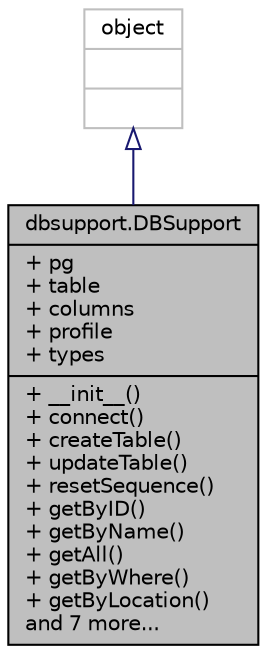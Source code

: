 digraph "dbsupport.DBSupport"
{
 // LATEX_PDF_SIZE
  edge [fontname="Helvetica",fontsize="10",labelfontname="Helvetica",labelfontsize="10"];
  node [fontname="Helvetica",fontsize="10",shape=record];
  Node1 [label="{dbsupport.DBSupport\n|+ pg\l+ table\l+ columns\l+ profile\l+ types\l|+ __init__()\l+ connect()\l+ createTable()\l+ updateTable()\l+ resetSequence()\l+ getByID()\l+ getByName()\l+ getAll()\l+ getByWhere()\l+ getByLocation()\land 7 more...\l}",height=0.2,width=0.4,color="black", fillcolor="grey75", style="filled", fontcolor="black",tooltip=" "];
  Node2 -> Node1 [dir="back",color="midnightblue",fontsize="10",style="solid",arrowtail="onormal",fontname="Helvetica"];
  Node2 [label="{object\n||}",height=0.2,width=0.4,color="grey75", fillcolor="white", style="filled",tooltip=" "];
}
